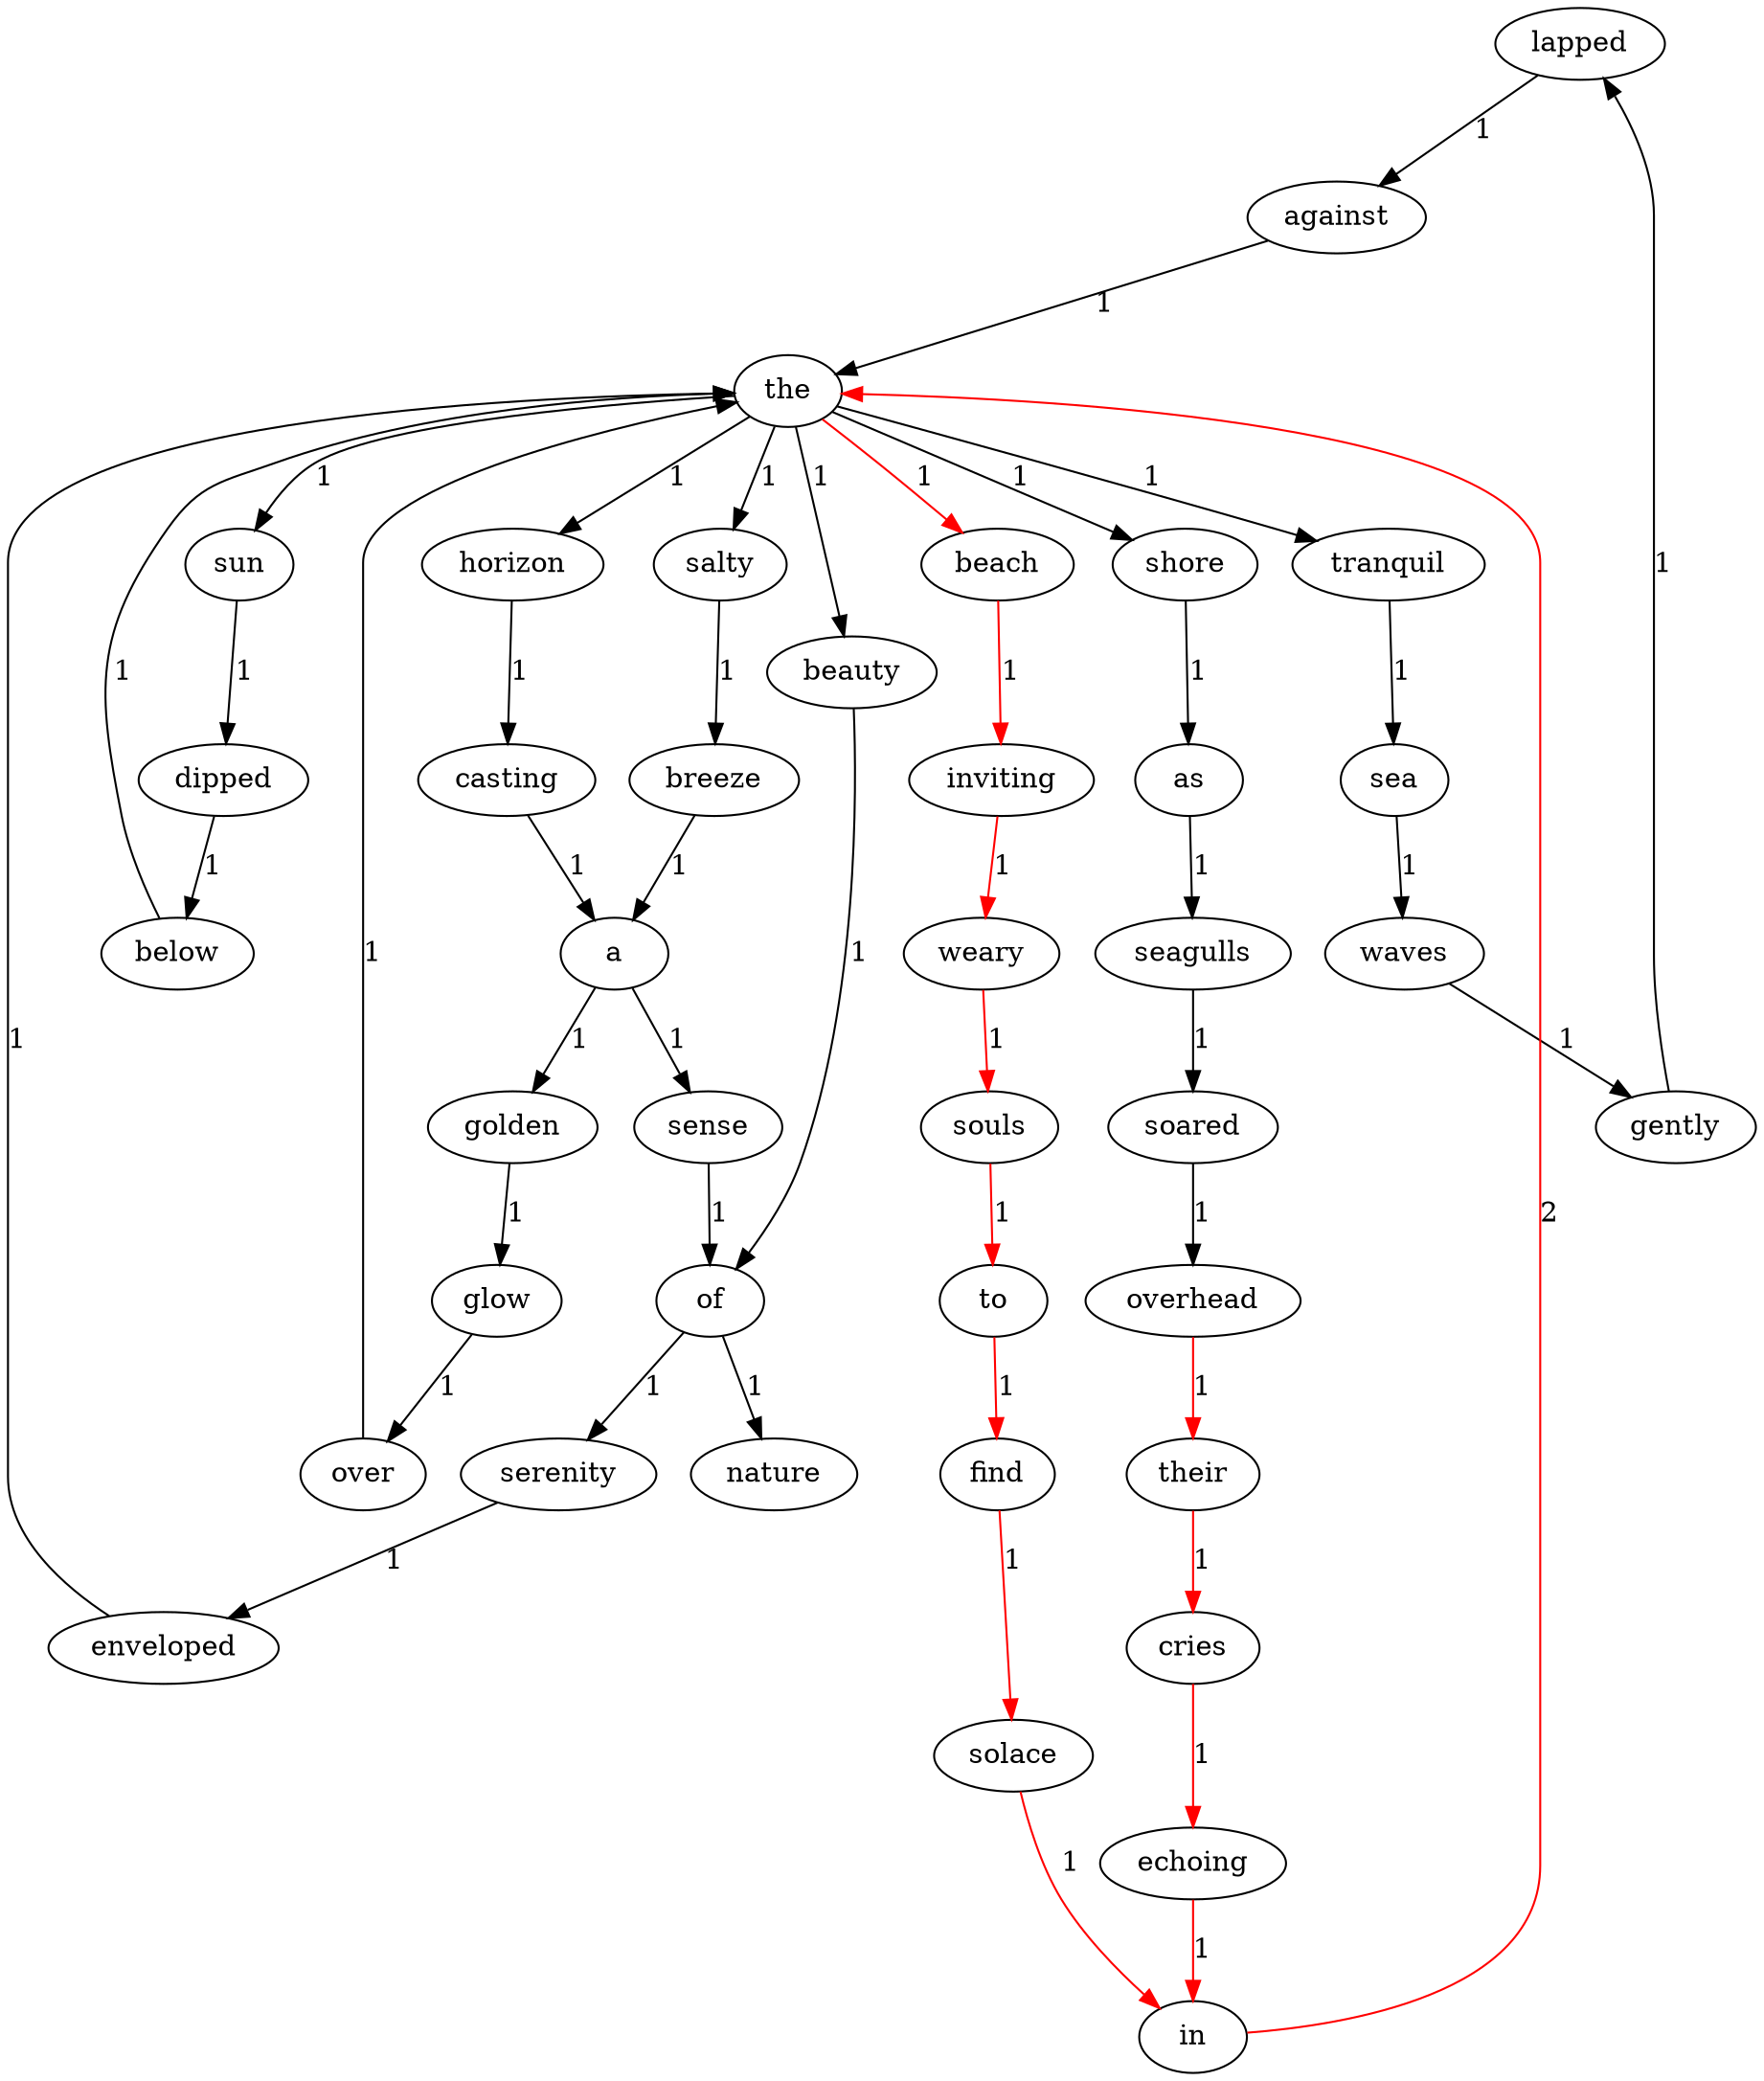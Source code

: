 digraph G {
	lapped -> against [label="1"];
	serenity -> enveloped [label="1"];
	dipped -> below [label="1"];
	beauty -> of [label="1"];
	against -> the [label="1"];
	their -> cries [label="1"] [color=red];
	enveloped -> the [label="1"];
	sun -> dipped [label="1"];
	sea -> waves [label="1"];
	find -> solace [label="1"] [color=red];
	of -> serenity [label="1"];
	of -> nature [label="1"];
	golden -> glow [label="1"];
	casting -> a [label="1"];
	over -> the [label="1"];
	waves -> gently [label="1"];
	cries -> echoing [label="1"] [color=red];
	a -> golden [label="1"];
	a -> sense [label="1"];
	salty -> breeze [label="1"];
	inviting -> weary [label="1"] [color=red];
	below -> the [label="1"];
	in -> the [label="2"] [color=red];
	overhead -> their [label="1"] [color=red];
	weary -> souls [label="1"] [color=red];
	shore -> as [label="1"];
	souls -> to [label="1"] [color=red];
	tranquil -> sea [label="1"];
	sense -> of [label="1"];
	soared -> overhead [label="1"];
	breeze -> a [label="1"];
	echoing -> in [label="1"] [color=red];
	the -> salty [label="1"];
	the -> horizon [label="1"];
	the -> beauty [label="1"];
	the -> beach [label="1"] [color=red];
	the -> shore [label="1"];
	the -> tranquil [label="1"];
	the -> sun [label="1"];
	horizon -> casting [label="1"];
	as -> seagulls [label="1"];
	seagulls -> soared [label="1"];
	gently -> lapped [label="1"];
	beach -> inviting [label="1"] [color=red];
	to -> find [label="1"] [color=red];
	glow -> over [label="1"];
	solace -> in [label="1"] [color=red];
}